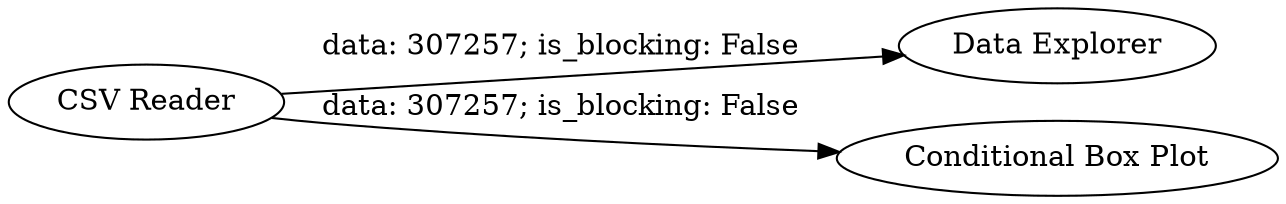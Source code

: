 digraph {
	"-50480045285702250_2" [label="Data Explorer"]
	"-4494033186296788065_1" [label="CSV Reader"]
	"-4494033186296788065_5" [label="Conditional Box Plot"]
	"-4494033186296788065_1" -> "-4494033186296788065_5" [label="data: 307257; is_blocking: False"]
	"-4494033186296788065_1" -> "-50480045285702250_2" [label="data: 307257; is_blocking: False"]
	rankdir=LR
}
